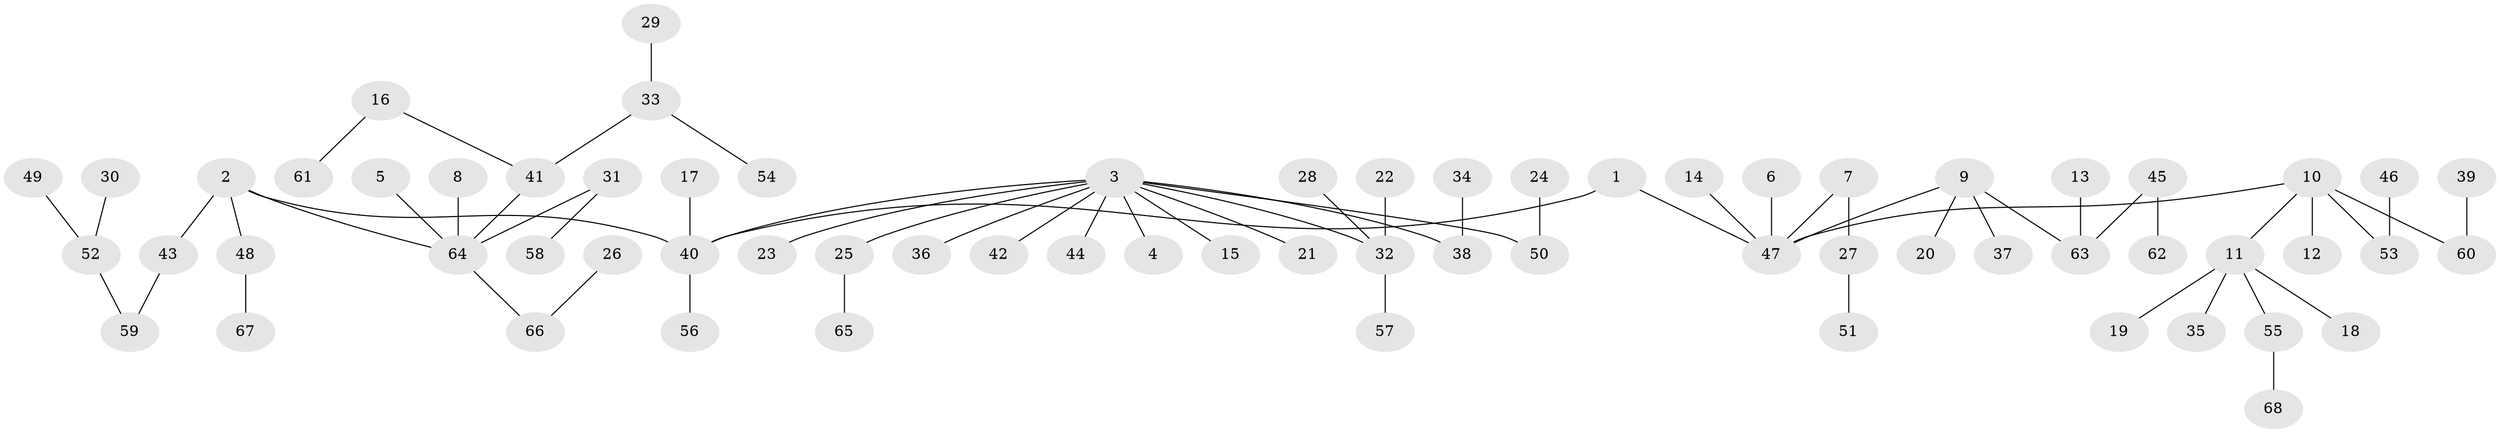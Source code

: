 // original degree distribution, {5: 0.05185185185185185, 4: 0.06666666666666667, 3: 0.1259259259259259, 6: 0.022222222222222223, 2: 0.17037037037037037, 1: 0.5555555555555556, 7: 0.007407407407407408}
// Generated by graph-tools (version 1.1) at 2025/26/03/09/25 03:26:24]
// undirected, 68 vertices, 67 edges
graph export_dot {
graph [start="1"]
  node [color=gray90,style=filled];
  1;
  2;
  3;
  4;
  5;
  6;
  7;
  8;
  9;
  10;
  11;
  12;
  13;
  14;
  15;
  16;
  17;
  18;
  19;
  20;
  21;
  22;
  23;
  24;
  25;
  26;
  27;
  28;
  29;
  30;
  31;
  32;
  33;
  34;
  35;
  36;
  37;
  38;
  39;
  40;
  41;
  42;
  43;
  44;
  45;
  46;
  47;
  48;
  49;
  50;
  51;
  52;
  53;
  54;
  55;
  56;
  57;
  58;
  59;
  60;
  61;
  62;
  63;
  64;
  65;
  66;
  67;
  68;
  1 -- 40 [weight=1.0];
  1 -- 47 [weight=1.0];
  2 -- 40 [weight=1.0];
  2 -- 43 [weight=1.0];
  2 -- 48 [weight=1.0];
  2 -- 64 [weight=1.0];
  3 -- 4 [weight=1.0];
  3 -- 15 [weight=1.0];
  3 -- 21 [weight=1.0];
  3 -- 23 [weight=1.0];
  3 -- 25 [weight=1.0];
  3 -- 32 [weight=1.0];
  3 -- 36 [weight=1.0];
  3 -- 38 [weight=1.0];
  3 -- 40 [weight=1.0];
  3 -- 42 [weight=1.0];
  3 -- 44 [weight=1.0];
  3 -- 50 [weight=1.0];
  5 -- 64 [weight=1.0];
  6 -- 47 [weight=1.0];
  7 -- 27 [weight=1.0];
  7 -- 47 [weight=1.0];
  8 -- 64 [weight=1.0];
  9 -- 20 [weight=1.0];
  9 -- 37 [weight=1.0];
  9 -- 47 [weight=1.0];
  9 -- 63 [weight=1.0];
  10 -- 11 [weight=1.0];
  10 -- 12 [weight=1.0];
  10 -- 47 [weight=1.0];
  10 -- 53 [weight=1.0];
  10 -- 60 [weight=1.0];
  11 -- 18 [weight=1.0];
  11 -- 19 [weight=1.0];
  11 -- 35 [weight=1.0];
  11 -- 55 [weight=1.0];
  13 -- 63 [weight=1.0];
  14 -- 47 [weight=1.0];
  16 -- 41 [weight=1.0];
  16 -- 61 [weight=1.0];
  17 -- 40 [weight=1.0];
  22 -- 32 [weight=1.0];
  24 -- 50 [weight=1.0];
  25 -- 65 [weight=1.0];
  26 -- 66 [weight=1.0];
  27 -- 51 [weight=1.0];
  28 -- 32 [weight=1.0];
  29 -- 33 [weight=1.0];
  30 -- 52 [weight=1.0];
  31 -- 58 [weight=1.0];
  31 -- 64 [weight=1.0];
  32 -- 57 [weight=1.0];
  33 -- 41 [weight=1.0];
  33 -- 54 [weight=1.0];
  34 -- 38 [weight=1.0];
  39 -- 60 [weight=1.0];
  40 -- 56 [weight=1.0];
  41 -- 64 [weight=1.0];
  43 -- 59 [weight=1.0];
  45 -- 62 [weight=1.0];
  45 -- 63 [weight=1.0];
  46 -- 53 [weight=1.0];
  48 -- 67 [weight=1.0];
  49 -- 52 [weight=1.0];
  52 -- 59 [weight=1.0];
  55 -- 68 [weight=1.0];
  64 -- 66 [weight=1.0];
}
